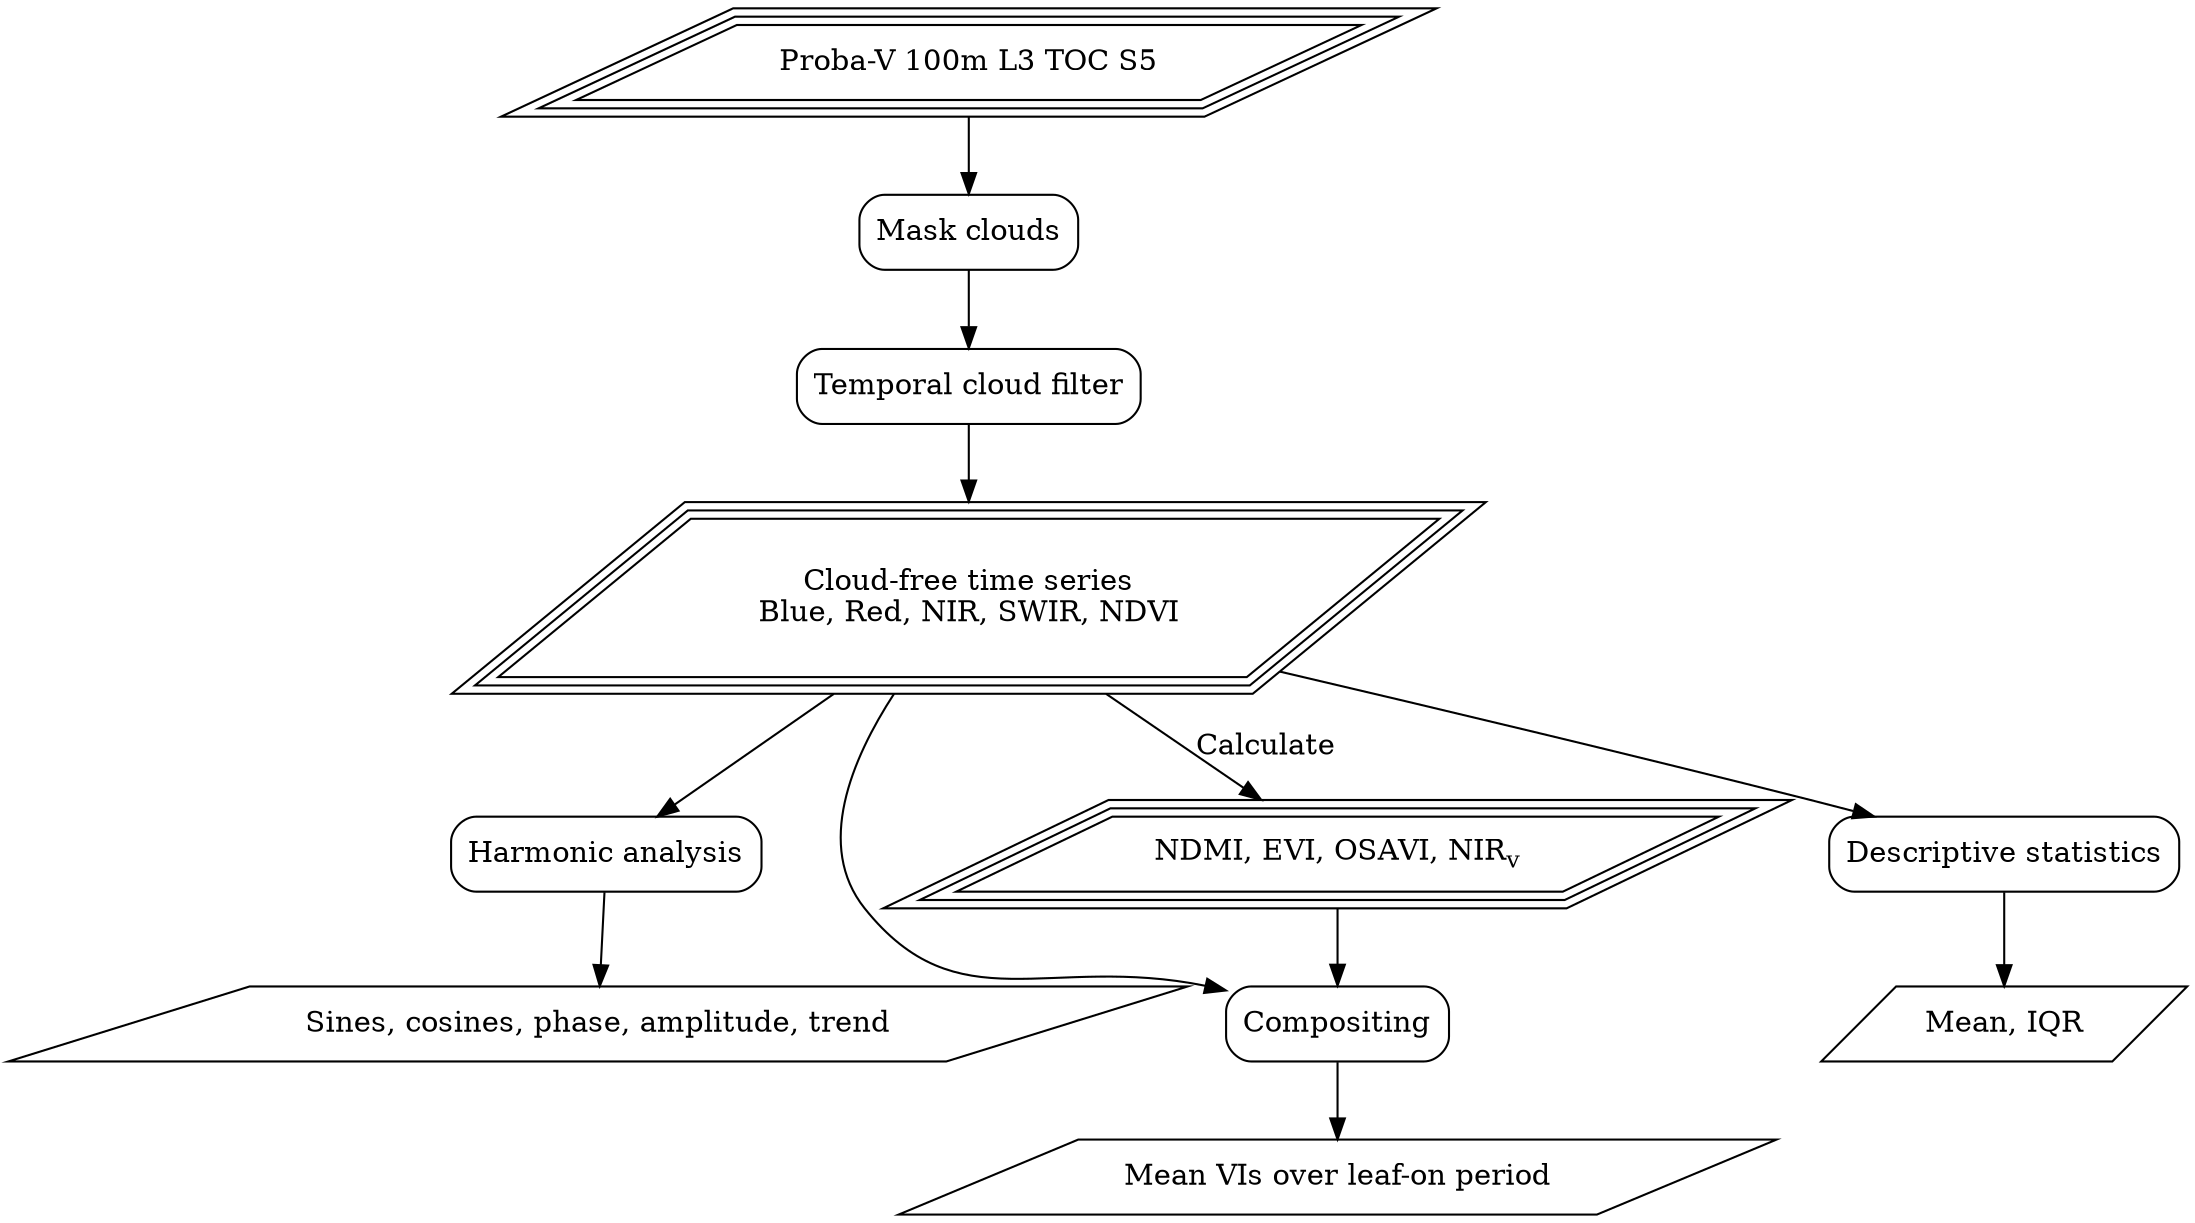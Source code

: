 digraph {
    // Define data node shapes
    node[shape="parallelogram"]
        Harmonics [label="Sines, cosines, phase, amplitude, trend"]
        Descriptives [label="Mean, IQR"]
        Composites [label="Mean VIs over leaf-on period"]
    node[shape="parallelogram", peripheries=3]
        "PV" [label="Proba-V 100m L3 TOC S5"]
        //RawBands [label="Blue, Red, NIR, SWIR"]
        /*"NDVI"
        "Blue"
        "Red"
        "NIR"
        "SWIR" */
        //"SM" [label="Quality flags"]
        /*"NDMI"
        "EVI"
        "NIRv"*/
        Bands [label="Cloud-free time series\nBlue, Red, NIR, SWIR, NDVI"]
        VIs [label=<NDMI, EVI, OSAVI, NIR<SUB>v</SUB>>]
    // Reset shape
    node[shape="Mrecord"]
        "TS" [label="Temporal cloud filter"]
    
    /*"PV" -> "SM"
    {"PV", "SM"} -> "Mask clouds"*/
    PV -> "Mask clouds"
    /*"Mask clouds" -> "Blue"
    {"Mask clouds", "Blue"} -> "TS"
    "TS" -> "NDVI"
    "TS" -> "Blue"
    "TS" -> "Red"
    "TS" -> "NIR"
    "TS" -> "SWIR"
    {"NIR", "SWIR"} -> "NDMI"
    {"Blue", "Red", "NIR"} -> "EVI"
    {"NDVI", "NIR"} -> "NIRv"
    
    {"Red", "Blue", "NIR", "SWIR", "NDVI", "NDMI", "EVI", "NIRv"} -> "Descriptive statistics"
    {"Red", "Blue", "NIR", "SWIR", "NDVI", "NDMI", "EVI", "NIRv"} -> "Harmonic analysis" */
    
    "Mask clouds" -> "TS" -> Bands
    Bands -> VIs [label="Calculate"]
    Bands -> "Harmonic analysis" -> Harmonics
    Bands -> "Descriptive statistics" -> Descriptives
    {Bands, VIs} -> "Compositing" -> Composites
}
